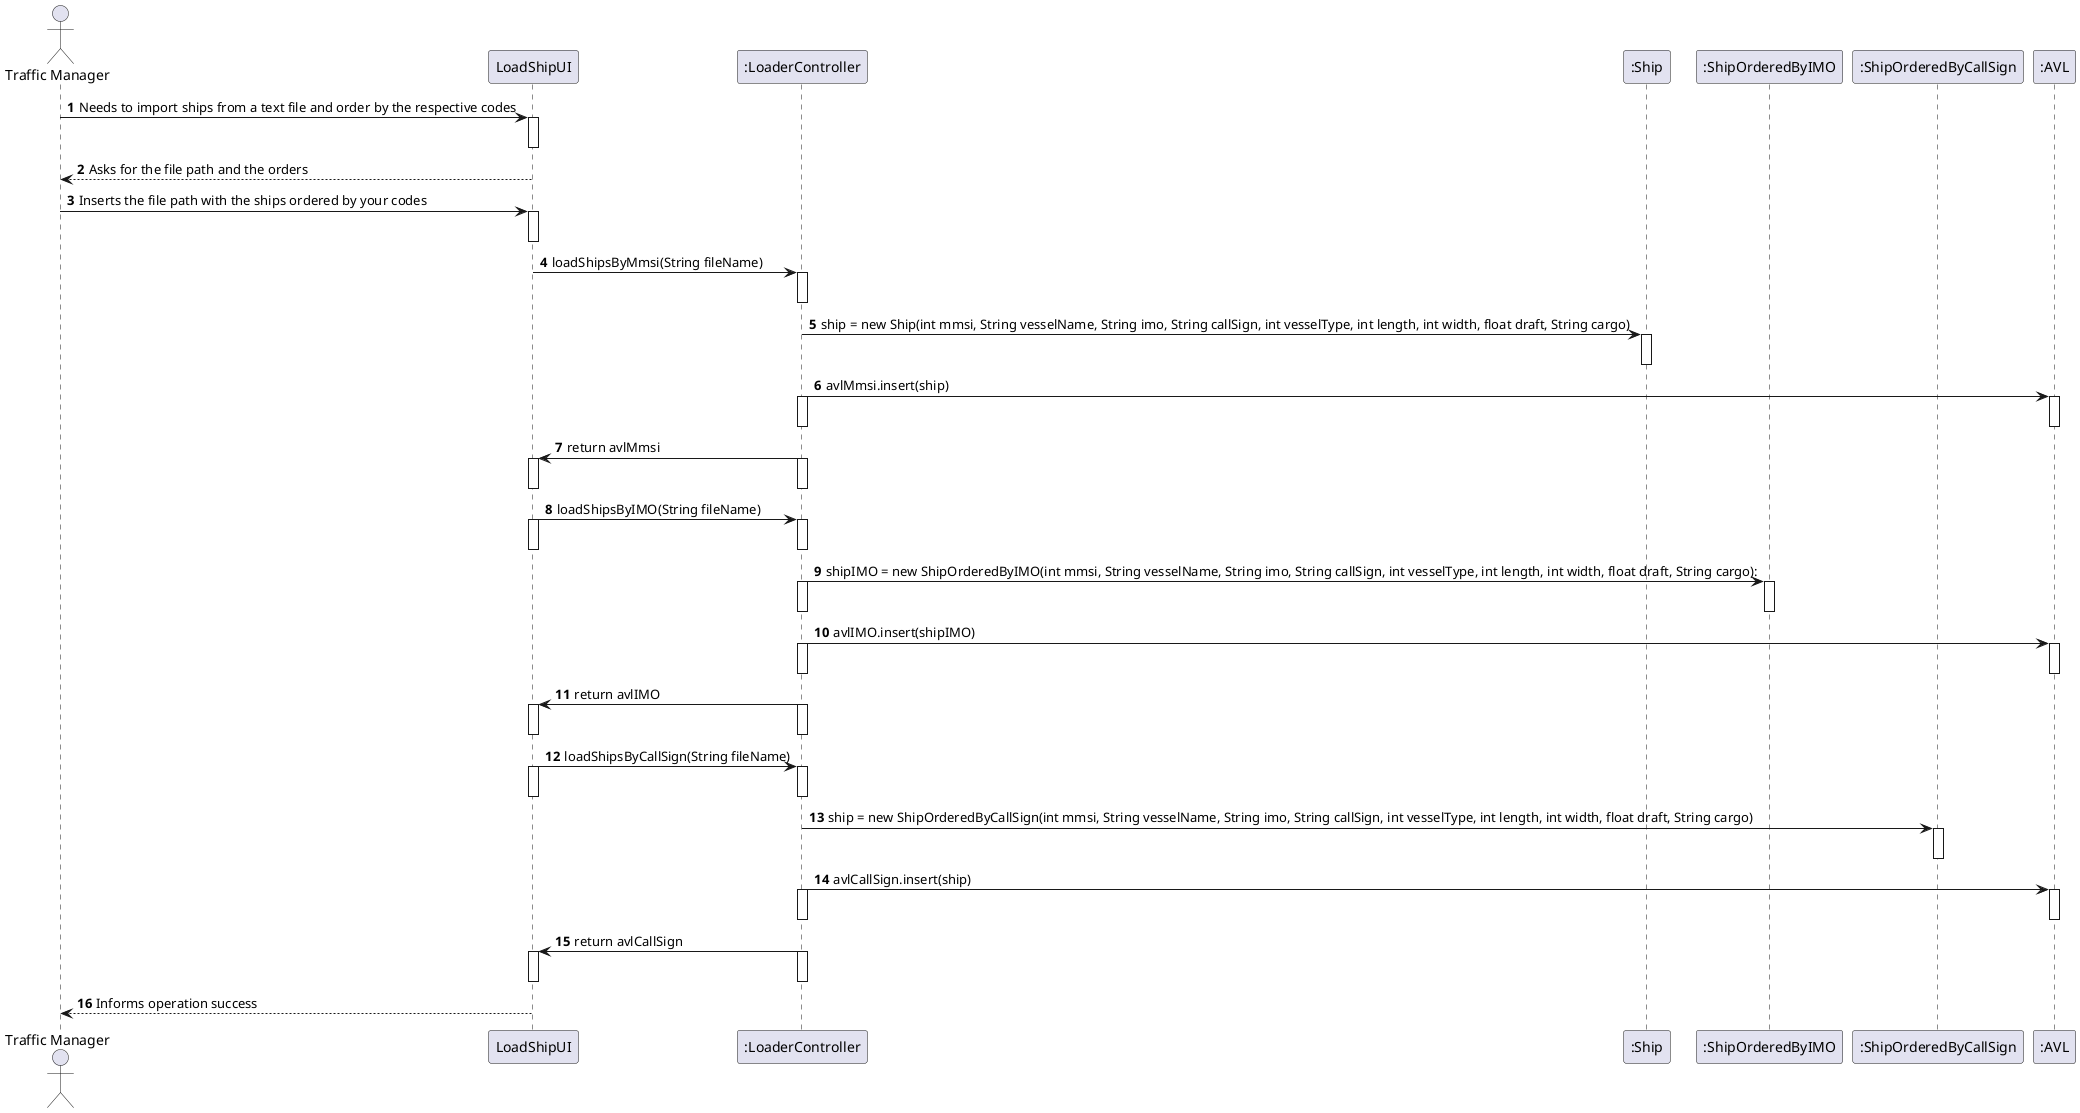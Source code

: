 @startuml
autonumber
'hide footbox
actor "Traffic Manager" as TRAFFICMANAGER

participant "LoadShipUI" as UI
participant ":LoaderController" as CTRL
participant ":Ship" as ship
participant ":ShipOrderedByIMO" as IMO
participant ":ShipOrderedByCallSign" as CALLSIGN
participant ":AVL" as Avl


TRAFFICMANAGER -> UI: Needs to import ships from a text file and order by the respective codes
activate UI
deactivate UI


UI --> TRAFFICMANAGER: Asks for the file path and the orders



TRAFFICMANAGER -> UI: Inserts the file path with the ships ordered by your codes
activate UI
deactivate UI


UI -> CTRL: loadShipsByMmsi(String fileName)
activate CTRL
deactivate CTRL
deactivate UI



CTRL -> ship: ship = new Ship(int mmsi, String vesselName, String imo, String callSign, int vesselType, int length, int width, float draft, String cargo)
activate ship
deactivate ship
deactivate CTRL

CTRL -> Avl: avlMmsi.insert(ship)
activate CTRL
deactivate CTRL
activate Avl
deactivate Avl

CTRL -> UI:return avlMmsi
activate CTRL
deactivate CTRL
activate UI
deactivate UI







UI -> CTRL: loadShipsByIMO(String fileName)
activate CTRL
deactivate CTRL
activate UI
deactivate UI


CTRL -> IMO:shipIMO = new ShipOrderedByIMO(int mmsi, String vesselName, String imo, String callSign, int vesselType, int length, int width, float draft, String cargo):
activate CTRL
deactivate CTRL
activate IMO
deactivate IMO



CTRL -> Avl: avlIMO.insert(shipIMO)
activate CTRL
deactivate CTRL
activate Avl
deactivate Avl

CTRL -> UI: return avlIMO
activate CTRL
deactivate CTRL
activate UI
deactivate UI



UI -> CTRL: loadShipsByCallSign(String fileName)
activate CTRL
deactivate CTRL
activate UI
deactivate UI

CTRL -> CALLSIGN: ship = new ShipOrderedByCallSign(int mmsi, String vesselName, String imo, String callSign, int vesselType, int length, int width, float draft, String cargo)
activate CALLSIGN
deactivate CALLSIGN
deactivate CTRL

CTRL -> Avl: avlCallSign.insert(ship)
activate CTRL
deactivate CTRL
activate Avl
deactivate Avl

CTRL -> UI: return avlCallSign
activate CTRL
deactivate CTRL
activate UI
deactivate UI














































UI --> TRAFFICMANAGER: Informs operation success
deactivate UI

@enduml